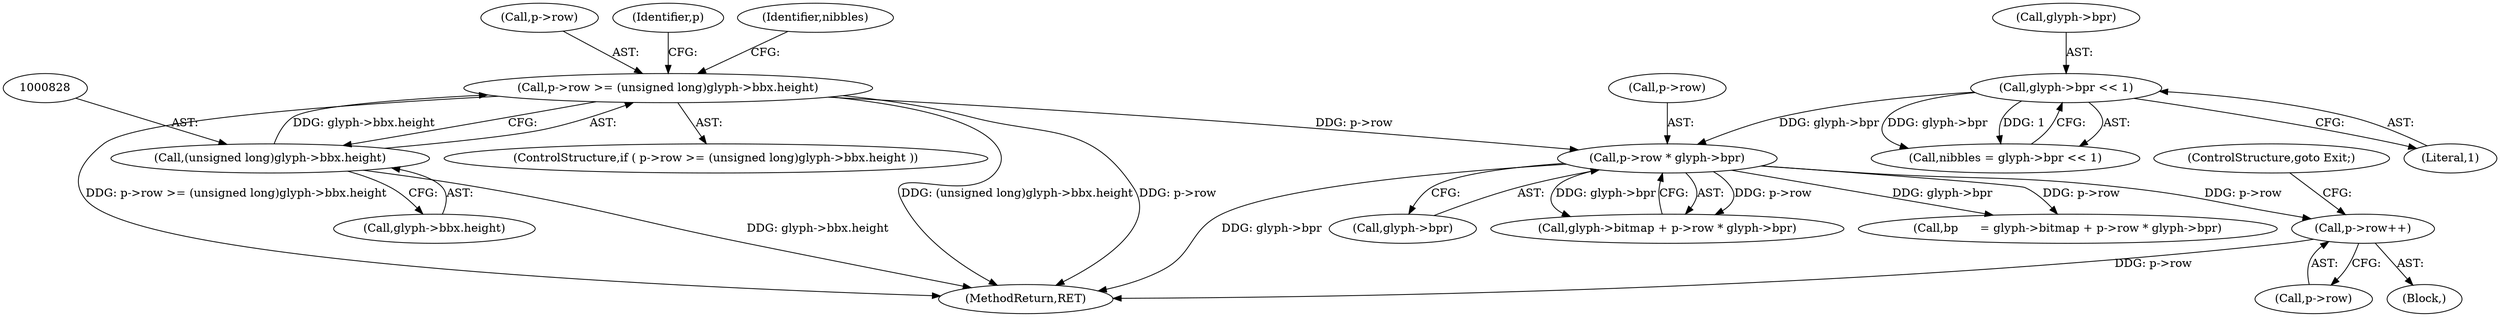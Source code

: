 digraph "0_savannah_07bdb6e289c7954e2a533039dc93c1c136099d2d@pointer" {
"1001000" [label="(Call,p->row++)"];
"1000867" [label="(Call,p->row * glyph->bpr)"];
"1000823" [label="(Call,p->row >= (unsigned long)glyph->bbx.height)"];
"1000827" [label="(Call,(unsigned long)glyph->bbx.height)"];
"1000856" [label="(Call,glyph->bpr << 1)"];
"1000821" [label="(Block,)"];
"1000871" [label="(Call,glyph->bpr)"];
"1000856" [label="(Call,glyph->bpr << 1)"];
"1000863" [label="(Call,glyph->bitmap + p->row * glyph->bpr)"];
"1000860" [label="(Literal,1)"];
"1001004" [label="(ControlStructure,goto Exit;)"];
"1000829" [label="(Call,glyph->bbx.height)"];
"1000824" [label="(Call,p->row)"];
"1000827" [label="(Call,(unsigned long)glyph->bbx.height)"];
"1000867" [label="(Call,p->row * glyph->bpr)"];
"1001571" [label="(MethodReturn,RET)"];
"1001000" [label="(Call,p->row++)"];
"1000839" [label="(Identifier,p)"];
"1000861" [label="(Call,bp      = glyph->bitmap + p->row * glyph->bpr)"];
"1000854" [label="(Call,nibbles = glyph->bpr << 1)"];
"1000823" [label="(Call,p->row >= (unsigned long)glyph->bbx.height)"];
"1000868" [label="(Call,p->row)"];
"1001001" [label="(Call,p->row)"];
"1000822" [label="(ControlStructure,if ( p->row >= (unsigned long)glyph->bbx.height ))"];
"1000857" [label="(Call,glyph->bpr)"];
"1000855" [label="(Identifier,nibbles)"];
"1001000" -> "1000821"  [label="AST: "];
"1001000" -> "1001001"  [label="CFG: "];
"1001001" -> "1001000"  [label="AST: "];
"1001004" -> "1001000"  [label="CFG: "];
"1001000" -> "1001571"  [label="DDG: p->row"];
"1000867" -> "1001000"  [label="DDG: p->row"];
"1000867" -> "1000863"  [label="AST: "];
"1000867" -> "1000871"  [label="CFG: "];
"1000868" -> "1000867"  [label="AST: "];
"1000871" -> "1000867"  [label="AST: "];
"1000863" -> "1000867"  [label="CFG: "];
"1000867" -> "1001571"  [label="DDG: glyph->bpr"];
"1000867" -> "1000861"  [label="DDG: p->row"];
"1000867" -> "1000861"  [label="DDG: glyph->bpr"];
"1000867" -> "1000863"  [label="DDG: p->row"];
"1000867" -> "1000863"  [label="DDG: glyph->bpr"];
"1000823" -> "1000867"  [label="DDG: p->row"];
"1000856" -> "1000867"  [label="DDG: glyph->bpr"];
"1000823" -> "1000822"  [label="AST: "];
"1000823" -> "1000827"  [label="CFG: "];
"1000824" -> "1000823"  [label="AST: "];
"1000827" -> "1000823"  [label="AST: "];
"1000839" -> "1000823"  [label="CFG: "];
"1000855" -> "1000823"  [label="CFG: "];
"1000823" -> "1001571"  [label="DDG: (unsigned long)glyph->bbx.height"];
"1000823" -> "1001571"  [label="DDG: p->row"];
"1000823" -> "1001571"  [label="DDG: p->row >= (unsigned long)glyph->bbx.height"];
"1000827" -> "1000823"  [label="DDG: glyph->bbx.height"];
"1000827" -> "1000829"  [label="CFG: "];
"1000828" -> "1000827"  [label="AST: "];
"1000829" -> "1000827"  [label="AST: "];
"1000827" -> "1001571"  [label="DDG: glyph->bbx.height"];
"1000856" -> "1000854"  [label="AST: "];
"1000856" -> "1000860"  [label="CFG: "];
"1000857" -> "1000856"  [label="AST: "];
"1000860" -> "1000856"  [label="AST: "];
"1000854" -> "1000856"  [label="CFG: "];
"1000856" -> "1000854"  [label="DDG: glyph->bpr"];
"1000856" -> "1000854"  [label="DDG: 1"];
}
